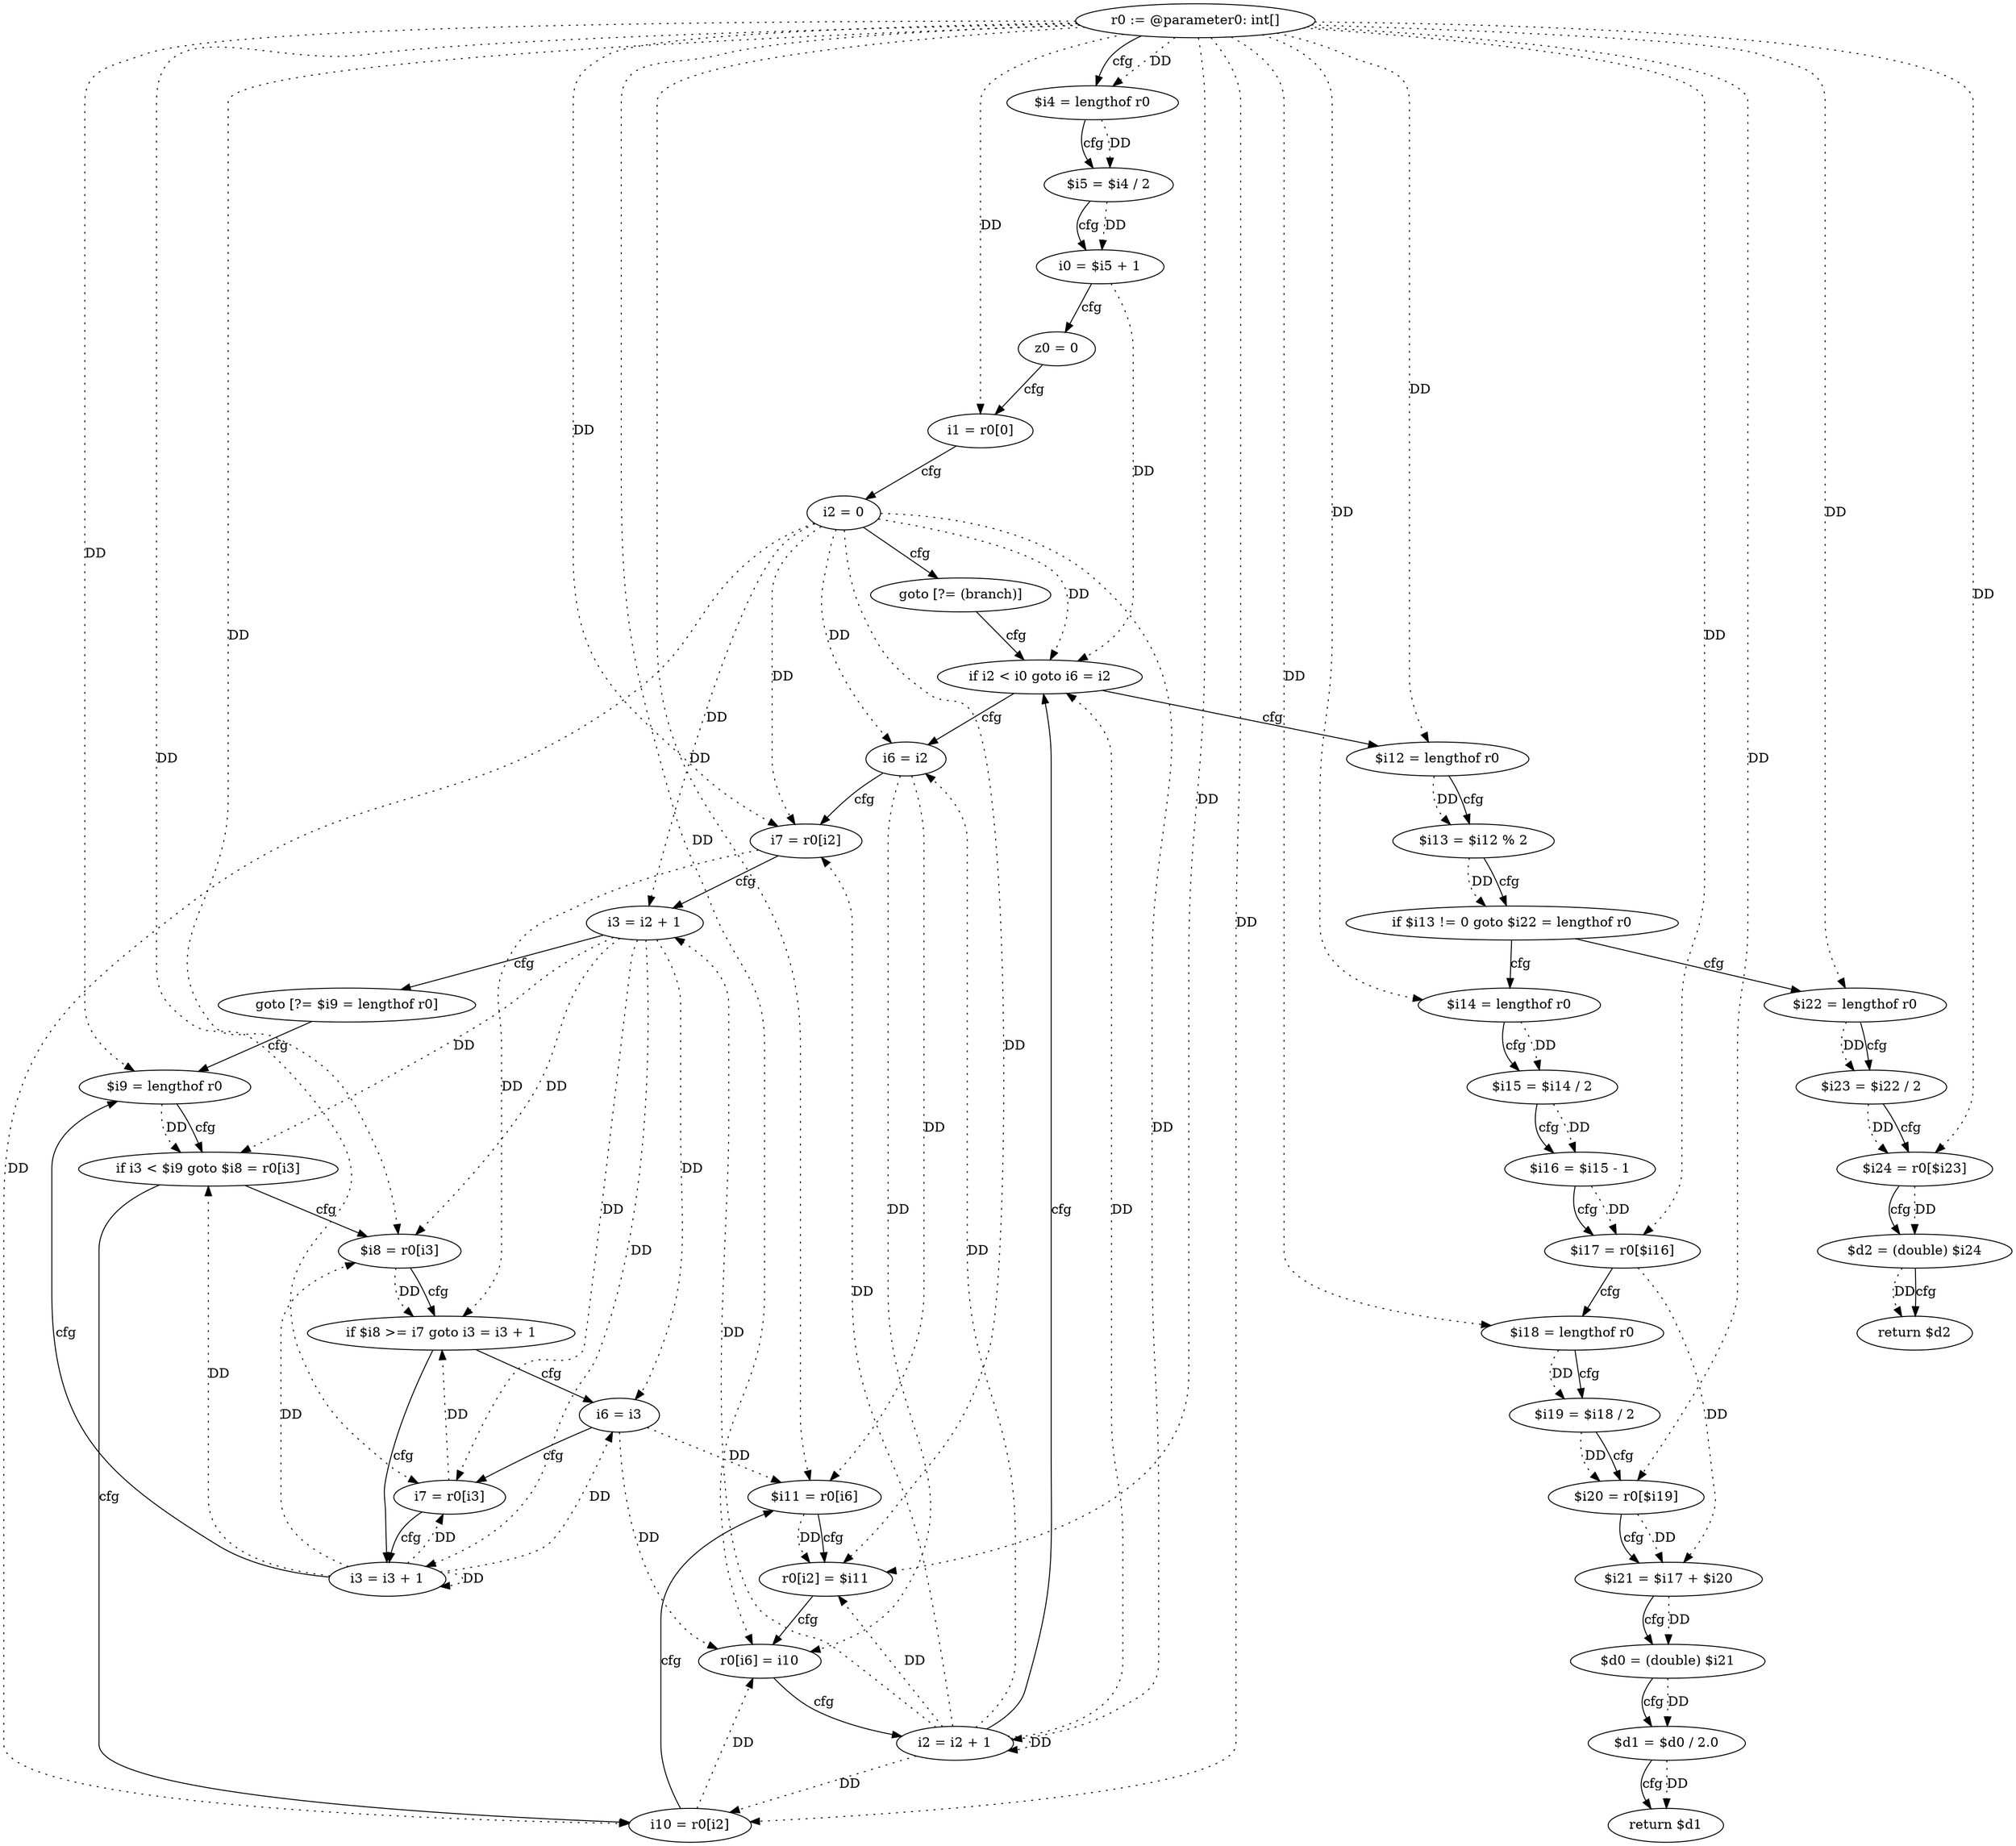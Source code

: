 digraph "find_median" {
    "0" [label="r0 := @parameter0: int[]",];
    "1" [label="$i4 = lengthof r0",];
    "2" [label="$i5 = $i4 / 2",];
    "3" [label="i0 = $i5 + 1",];
    "4" [label="z0 = 0",];
    "5" [label="i1 = r0[0]",];
    "6" [label="i2 = 0",];
    "7" [label="goto [?= (branch)]",];
    "8" [label="i6 = i2",];
    "9" [label="i7 = r0[i2]",];
    "10" [label="i3 = i2 + 1",];
    "11" [label="goto [?= $i9 = lengthof r0]",];
    "12" [label="$i8 = r0[i3]",];
    "13" [label="if $i8 >= i7 goto i3 = i3 + 1",];
    "14" [label="i6 = i3",];
    "15" [label="i7 = r0[i3]",];
    "16" [label="i3 = i3 + 1",];
    "17" [label="$i9 = lengthof r0",];
    "18" [label="if i3 < $i9 goto $i8 = r0[i3]",];
    "19" [label="i10 = r0[i2]",];
    "20" [label="$i11 = r0[i6]",];
    "21" [label="r0[i2] = $i11",];
    "22" [label="r0[i6] = i10",];
    "23" [label="i2 = i2 + 1",];
    "24" [label="if i2 < i0 goto i6 = i2",];
    "25" [label="$i12 = lengthof r0",];
    "26" [label="$i13 = $i12 % 2",];
    "27" [label="if $i13 != 0 goto $i22 = lengthof r0",];
    "28" [label="$i14 = lengthof r0",];
    "29" [label="$i15 = $i14 / 2",];
    "30" [label="$i16 = $i15 - 1",];
    "31" [label="$i17 = r0[$i16]",];
    "32" [label="$i18 = lengthof r0",];
    "33" [label="$i19 = $i18 / 2",];
    "34" [label="$i20 = r0[$i19]",];
    "35" [label="$i21 = $i17 + $i20",];
    "36" [label="$d0 = (double) $i21",];
    "37" [label="$d1 = $d0 / 2.0",];
    "38" [label="return $d1",];
    "39" [label="$i22 = lengthof r0",];
    "40" [label="$i23 = $i22 / 2",];
    "41" [label="$i24 = r0[$i23]",];
    "42" [label="$d2 = (double) $i24",];
    "43" [label="return $d2",];
    "0"->"1" [label="DD",style=dotted,];
    "0"->"5" [label="DD",style=dotted,];
    "0"->"9" [label="DD",style=dotted,];
    "0"->"12" [label="DD",style=dotted,];
    "0"->"15" [label="DD",style=dotted,];
    "0"->"17" [label="DD",style=dotted,];
    "0"->"19" [label="DD",style=dotted,];
    "0"->"20" [label="DD",style=dotted,];
    "0"->"21" [label="DD",style=dotted,];
    "0"->"22" [label="DD",style=dotted,];
    "0"->"25" [label="DD",style=dotted,];
    "0"->"28" [label="DD",style=dotted,];
    "0"->"31" [label="DD",style=dotted,];
    "0"->"32" [label="DD",style=dotted,];
    "0"->"34" [label="DD",style=dotted,];
    "0"->"39" [label="DD",style=dotted,];
    "0"->"41" [label="DD",style=dotted,];
    "1"->"2" [label="DD",style=dotted,];
    "2"->"3" [label="DD",style=dotted,];
    "3"->"24" [label="DD",style=dotted,];
    "6"->"8" [label="DD",style=dotted,];
    "6"->"9" [label="DD",style=dotted,];
    "6"->"10" [label="DD",style=dotted,];
    "6"->"19" [label="DD",style=dotted,];
    "6"->"21" [label="DD",style=dotted,];
    "6"->"23" [label="DD",style=dotted,];
    "6"->"24" [label="DD",style=dotted,];
    "8"->"20" [label="DD",style=dotted,];
    "8"->"22" [label="DD",style=dotted,];
    "9"->"13" [label="DD",style=dotted,];
    "10"->"12" [label="DD",style=dotted,];
    "10"->"14" [label="DD",style=dotted,];
    "10"->"15" [label="DD",style=dotted,];
    "10"->"16" [label="DD",style=dotted,];
    "10"->"18" [label="DD",style=dotted,];
    "12"->"13" [label="DD",style=dotted,];
    "14"->"20" [label="DD",style=dotted,];
    "14"->"22" [label="DD",style=dotted,];
    "15"->"13" [label="DD",style=dotted,];
    "16"->"12" [label="DD",style=dotted,];
    "16"->"14" [label="DD",style=dotted,];
    "16"->"15" [label="DD",style=dotted,];
    "16"->"16" [label="DD",style=dotted,];
    "16"->"18" [label="DD",style=dotted,];
    "17"->"18" [label="DD",style=dotted,];
    "19"->"22" [label="DD",style=dotted,];
    "20"->"21" [label="DD",style=dotted,];
    "23"->"8" [label="DD",style=dotted,];
    "23"->"9" [label="DD",style=dotted,];
    "23"->"10" [label="DD",style=dotted,];
    "23"->"19" [label="DD",style=dotted,];
    "23"->"21" [label="DD",style=dotted,];
    "23"->"23" [label="DD",style=dotted,];
    "23"->"24" [label="DD",style=dotted,];
    "25"->"26" [label="DD",style=dotted,];
    "26"->"27" [label="DD",style=dotted,];
    "28"->"29" [label="DD",style=dotted,];
    "29"->"30" [label="DD",style=dotted,];
    "30"->"31" [label="DD",style=dotted,];
    "31"->"35" [label="DD",style=dotted,];
    "32"->"33" [label="DD",style=dotted,];
    "33"->"34" [label="DD",style=dotted,];
    "34"->"35" [label="DD",style=dotted,];
    "35"->"36" [label="DD",style=dotted,];
    "36"->"37" [label="DD",style=dotted,];
    "37"->"38" [label="DD",style=dotted,];
    "39"->"40" [label="DD",style=dotted,];
    "40"->"41" [label="DD",style=dotted,];
    "41"->"42" [label="DD",style=dotted,];
    "42"->"43" [label="DD",style=dotted,];
    "0"->"1" [label="cfg",];
    "1"->"2" [label="cfg",];
    "2"->"3" [label="cfg",];
    "3"->"4" [label="cfg",];
    "4"->"5" [label="cfg",];
    "5"->"6" [label="cfg",];
    "6"->"7" [label="cfg",];
    "7"->"24" [label="cfg",];
    "8"->"9" [label="cfg",];
    "9"->"10" [label="cfg",];
    "10"->"11" [label="cfg",];
    "11"->"17" [label="cfg",];
    "12"->"13" [label="cfg",];
    "13"->"14" [label="cfg",];
    "13"->"16" [label="cfg",];
    "14"->"15" [label="cfg",];
    "15"->"16" [label="cfg",];
    "16"->"17" [label="cfg",];
    "17"->"18" [label="cfg",];
    "18"->"19" [label="cfg",];
    "18"->"12" [label="cfg",];
    "19"->"20" [label="cfg",];
    "20"->"21" [label="cfg",];
    "21"->"22" [label="cfg",];
    "22"->"23" [label="cfg",];
    "23"->"24" [label="cfg",];
    "24"->"25" [label="cfg",];
    "24"->"8" [label="cfg",];
    "25"->"26" [label="cfg",];
    "26"->"27" [label="cfg",];
    "27"->"28" [label="cfg",];
    "27"->"39" [label="cfg",];
    "28"->"29" [label="cfg",];
    "29"->"30" [label="cfg",];
    "30"->"31" [label="cfg",];
    "31"->"32" [label="cfg",];
    "32"->"33" [label="cfg",];
    "33"->"34" [label="cfg",];
    "34"->"35" [label="cfg",];
    "35"->"36" [label="cfg",];
    "36"->"37" [label="cfg",];
    "37"->"38" [label="cfg",];
    "39"->"40" [label="cfg",];
    "40"->"41" [label="cfg",];
    "41"->"42" [label="cfg",];
    "42"->"43" [label="cfg",];
}
